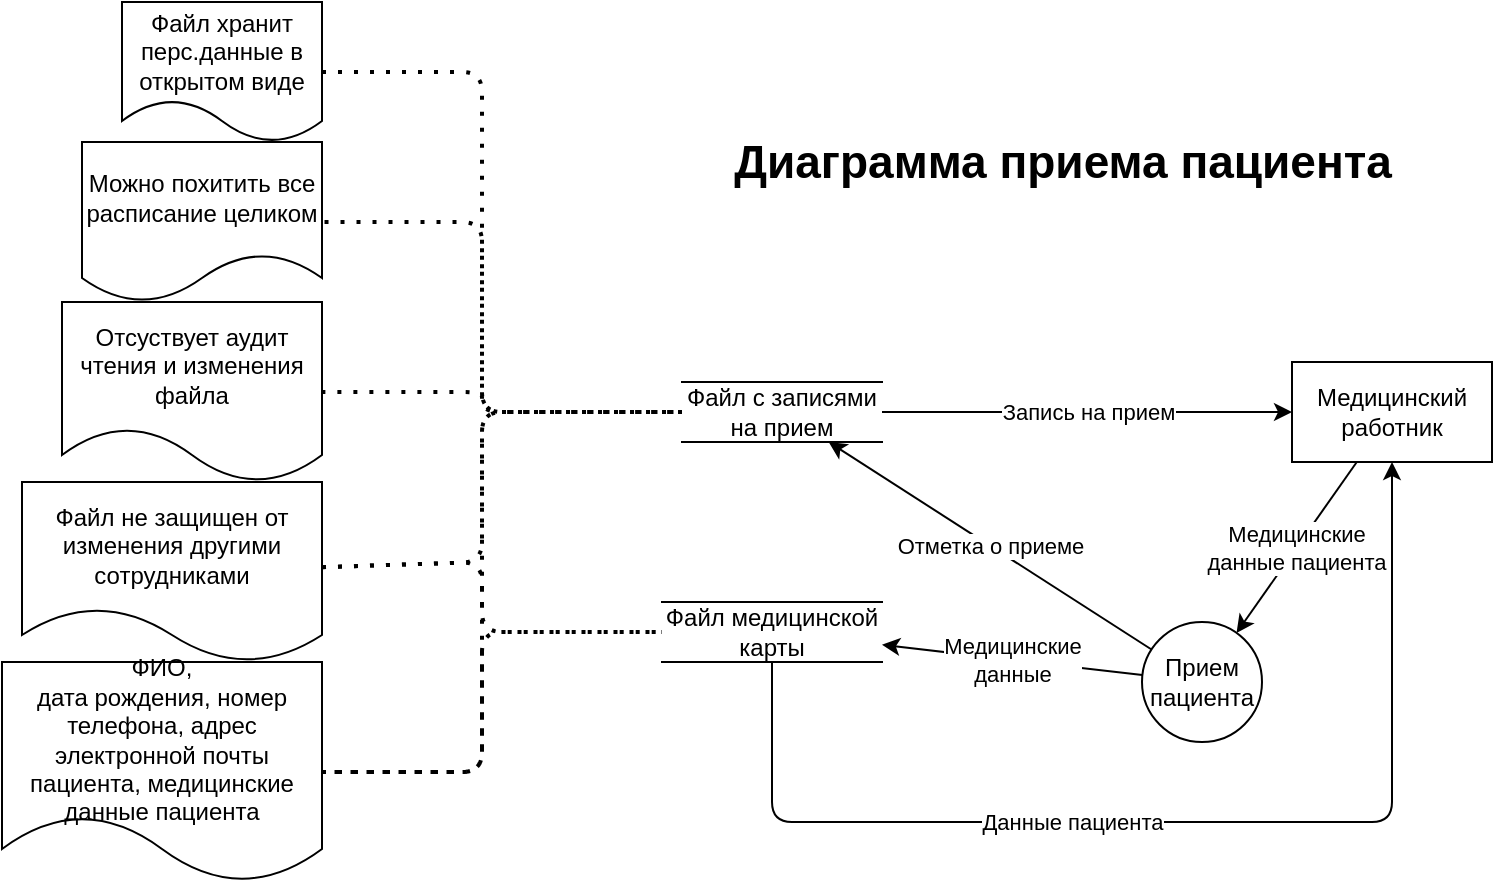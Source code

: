 <mxfile>
    <diagram name="Страница — 1" id="DP7TmNHtPNwdQ04ViJx4">
        <mxGraphModel dx="1750" dy="2308" grid="1" gridSize="10" guides="1" tooltips="1" connect="1" arrows="1" fold="1" page="1" pageScale="1" pageWidth="827" pageHeight="1169" math="0" shadow="0">
            <root>
                <mxCell id="0"/>
                <mxCell id="1" parent="0"/>
                <mxCell id="7" value="Прием пациента" style="shape=ellipse;html=1;dashed=0;whiteSpace=wrap;aspect=fixed;perimeter=ellipsePerimeter;" parent="1" vertex="1">
                    <mxGeometry x="730" y="60" width="60" height="60" as="geometry"/>
                </mxCell>
                <mxCell id="8" value="Диаграмма приема пациента" style="text;html=1;align=center;verticalAlign=middle;resizable=0;points=[];autosize=1;strokeColor=none;fillColor=none;fontStyle=1;fontSize=23;" parent="1" vertex="1">
                    <mxGeometry x="520" y="-190" width="340" height="40" as="geometry"/>
                </mxCell>
                <mxCell id="17" value="Медицинский работник" style="html=1;dashed=0;whiteSpace=wrap;" parent="1" vertex="1">
                    <mxGeometry x="805" y="-70" width="100" height="50" as="geometry"/>
                </mxCell>
                <mxCell id="18" value="Медицинские&lt;div&gt;данные пациента&lt;/div&gt;" style="endArrow=classic;html=1;" parent="1" source="17" target="7" edge="1">
                    <mxGeometry width="50" height="50" relative="1" as="geometry">
                        <mxPoint x="1555" y="290" as="sourcePoint"/>
                        <mxPoint x="1605" y="240" as="targetPoint"/>
                    </mxGeometry>
                </mxCell>
                <mxCell id="37" value="Файл с записями на прием" style="html=1;dashed=0;whiteSpace=wrap;shape=partialRectangle;right=0;left=0;" parent="1" vertex="1">
                    <mxGeometry x="500" y="-60" width="100" height="30" as="geometry"/>
                </mxCell>
                <mxCell id="38" value="Запись на прием" style="endArrow=classic;html=1;" parent="1" source="37" target="17" edge="1">
                    <mxGeometry width="50" height="50" relative="1" as="geometry">
                        <mxPoint x="710" y="150" as="sourcePoint"/>
                        <mxPoint x="760" y="100" as="targetPoint"/>
                    </mxGeometry>
                </mxCell>
                <mxCell id="53" value="Файл не защищен от изменения другими сотрудниками" style="shape=document;whiteSpace=wrap;html=1;boundedLbl=1;dashed=0;flipH=1;" parent="1" vertex="1">
                    <mxGeometry x="170" y="-10" width="150" height="90" as="geometry"/>
                </mxCell>
                <mxCell id="60" value="Отметка о приеме" style="endArrow=classic;html=1;" parent="1" source="7" target="37" edge="1">
                    <mxGeometry width="50" height="50" relative="1" as="geometry">
                        <mxPoint x="1280" y="250" as="sourcePoint"/>
                        <mxPoint x="1330" y="200" as="targetPoint"/>
                    </mxGeometry>
                </mxCell>
                <mxCell id="61" value="" style="endArrow=none;dashed=1;html=1;dashPattern=1 3;strokeWidth=2;" parent="1" source="53" target="37" edge="1">
                    <mxGeometry width="50" height="50" relative="1" as="geometry">
                        <mxPoint x="1010" y="260" as="sourcePoint"/>
                        <mxPoint x="1060" y="210" as="targetPoint"/>
                        <Array as="points">
                            <mxPoint x="400" y="30"/>
                            <mxPoint x="400" y="-45"/>
                        </Array>
                    </mxGeometry>
                </mxCell>
                <mxCell id="62" value="Можно похитить все расписание целиком" style="shape=document;whiteSpace=wrap;html=1;boundedLbl=1;" parent="1" vertex="1">
                    <mxGeometry x="200" y="-180" width="120" height="80" as="geometry"/>
                </mxCell>
                <mxCell id="63" value="" style="endArrow=none;dashed=1;html=1;dashPattern=1 3;strokeWidth=2;" parent="1" source="37" target="62" edge="1">
                    <mxGeometry width="50" height="50" relative="1" as="geometry">
                        <mxPoint x="1010" y="270" as="sourcePoint"/>
                        <mxPoint x="1060" y="220" as="targetPoint"/>
                        <Array as="points">
                            <mxPoint x="400" y="-45"/>
                            <mxPoint x="400" y="-140"/>
                        </Array>
                    </mxGeometry>
                </mxCell>
                <mxCell id="64" value="Отсуствует аудит чтения и изменения файла" style="shape=document;whiteSpace=wrap;html=1;boundedLbl=1;dashed=0;flipH=1;" parent="1" vertex="1">
                    <mxGeometry x="190" y="-100" width="130" height="90" as="geometry"/>
                </mxCell>
                <mxCell id="65" value="" style="endArrow=none;dashed=1;html=1;dashPattern=1 3;strokeWidth=2;" parent="1" source="37" target="64" edge="1">
                    <mxGeometry width="50" height="50" relative="1" as="geometry">
                        <mxPoint x="1000" y="170" as="sourcePoint"/>
                        <mxPoint x="1050" y="120" as="targetPoint"/>
                        <Array as="points">
                            <mxPoint x="400" y="-45"/>
                            <mxPoint x="400" y="-55"/>
                        </Array>
                    </mxGeometry>
                </mxCell>
                <mxCell id="66" value="Файл хранит перс.данные в открытом виде" style="shape=document;whiteSpace=wrap;html=1;boundedLbl=1;dashed=0;flipH=1;" parent="1" vertex="1">
                    <mxGeometry x="220" y="-250" width="100" height="70" as="geometry"/>
                </mxCell>
                <mxCell id="67" value="" style="endArrow=none;dashed=1;html=1;dashPattern=1 3;strokeWidth=2;" parent="1" source="66" target="37" edge="1">
                    <mxGeometry width="50" height="50" relative="1" as="geometry">
                        <mxPoint x="1000" y="170" as="sourcePoint"/>
                        <mxPoint x="1050" y="120" as="targetPoint"/>
                        <Array as="points">
                            <mxPoint x="400" y="-215"/>
                            <mxPoint x="400" y="-45"/>
                        </Array>
                    </mxGeometry>
                </mxCell>
                <mxCell id="68" value="ФИО,&lt;div&gt;дата рождения, номер телефона, адрес электронной почты пациента, медицинские данные пациента&lt;/div&gt;" style="shape=document;whiteSpace=wrap;html=1;boundedLbl=1;dashed=0;flipH=1;" parent="1" vertex="1">
                    <mxGeometry x="160" y="80" width="160" height="110" as="geometry"/>
                </mxCell>
                <mxCell id="69" value="" style="endArrow=none;dashed=1;html=1;dashPattern=1 3;strokeWidth=2;" parent="1" source="37" target="68" edge="1">
                    <mxGeometry width="50" height="50" relative="1" as="geometry">
                        <mxPoint x="1000" y="170" as="sourcePoint"/>
                        <mxPoint x="1050" y="120" as="targetPoint"/>
                        <Array as="points">
                            <mxPoint x="400" y="-45"/>
                            <mxPoint x="400" y="135"/>
                        </Array>
                    </mxGeometry>
                </mxCell>
                <mxCell id="70" value="&lt;span style=&quot;color: rgb(0, 0, 0);&quot;&gt;Файл м&lt;/span&gt;едицинской карты" style="html=1;dashed=0;whiteSpace=wrap;shape=partialRectangle;right=0;left=0;" parent="1" vertex="1">
                    <mxGeometry x="490" y="50" width="110" height="30" as="geometry"/>
                </mxCell>
                <mxCell id="71" value="Медицинские&lt;div&gt;данные&lt;/div&gt;" style="endArrow=classic;html=1;" parent="1" source="7" target="70" edge="1">
                    <mxGeometry width="50" height="50" relative="1" as="geometry">
                        <mxPoint x="400" y="180" as="sourcePoint"/>
                        <mxPoint x="450" y="130" as="targetPoint"/>
                    </mxGeometry>
                </mxCell>
                <mxCell id="73" value="" style="endArrow=none;dashed=1;html=1;dashPattern=1 3;strokeWidth=2;" parent="1" source="53" target="70" edge="1">
                    <mxGeometry width="50" height="50" relative="1" as="geometry">
                        <mxPoint x="400" y="180" as="sourcePoint"/>
                        <mxPoint x="450" y="130" as="targetPoint"/>
                        <Array as="points">
                            <mxPoint x="400" y="30"/>
                            <mxPoint x="400" y="65"/>
                        </Array>
                    </mxGeometry>
                </mxCell>
                <mxCell id="74" value="" style="endArrow=none;dashed=1;html=1;dashPattern=1 3;strokeWidth=2;" parent="1" source="68" target="70" edge="1">
                    <mxGeometry width="50" height="50" relative="1" as="geometry">
                        <mxPoint x="400" y="180" as="sourcePoint"/>
                        <mxPoint x="450" y="130" as="targetPoint"/>
                        <Array as="points">
                            <mxPoint x="400" y="135"/>
                            <mxPoint x="400" y="65"/>
                        </Array>
                    </mxGeometry>
                </mxCell>
                <mxCell id="75" value="Данные пациента" style="endArrow=classic;html=1;" parent="1" source="70" target="17" edge="1">
                    <mxGeometry x="-0.193" width="50" height="50" relative="1" as="geometry">
                        <mxPoint x="400" y="180" as="sourcePoint"/>
                        <mxPoint x="450" y="130" as="targetPoint"/>
                        <Array as="points">
                            <mxPoint x="545" y="160"/>
                            <mxPoint x="855" y="160"/>
                        </Array>
                        <mxPoint as="offset"/>
                    </mxGeometry>
                </mxCell>
            </root>
        </mxGraphModel>
    </diagram>
</mxfile>